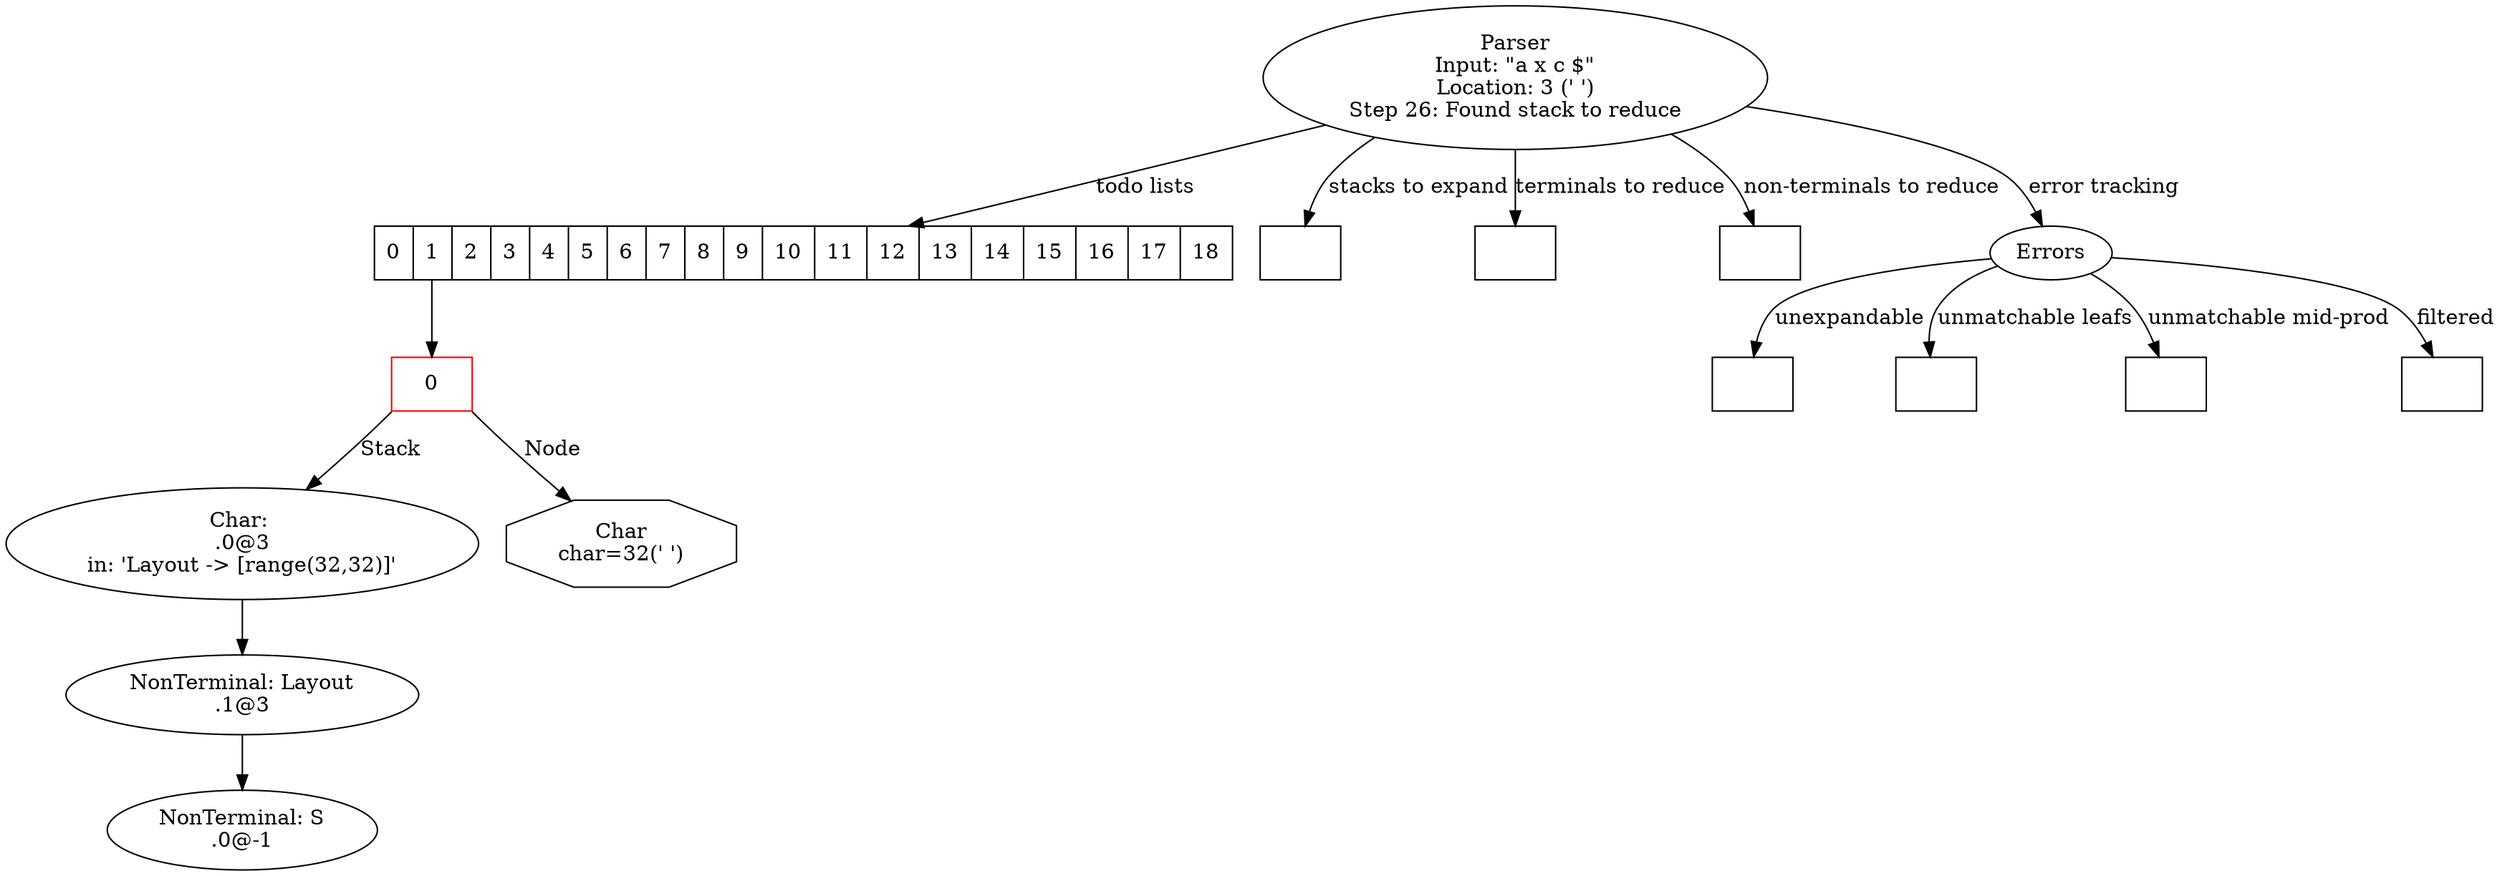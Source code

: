 digraph Parser {
"Parser"["label"="Parser\nInput: \"a x c $\"\nLocation: 3 (' ')\nStep 26: Found stack to reduce"];
"todo-1"["label"="<0> 0", "shape"="record", "color"="red"];
"92"["label"="Char: \n.0@3\nin: 'Layout -> [range(32,32)]'"];
"36"["label"="NonTerminal: Layout\n.1@3"];
"-1"["label"="NonTerminal: S\n.0@-1"];
"36" -> "-1";
"92" -> "36";
"todo-1":"0":sw -> "92"["label"="Stack"];
"858267892"["shape"="octagon", "label"="Char\nchar=32(' ')"];
"todo-1":"0":se -> "858267892"["label"="Node"];
"todoLists":"1" -> "todo-1";
"todoLists"["label"="<0> 0 | <1> 1 | <2> 2 | <3> 3 | <4> 4 | <5> 5 | <6> 6 | <7> 7 | <8> 8 | <9> 9 | <10> 10 | <11> 11 | <12> 12 | <13> 13 | <14> 14 | <15> 15 | <16> 16 | <17> 17 | <18> 18", "shape"="record"];
"Parser" -> "todoLists"["label"="todo lists"];
"stacksToExpand"["label"="", "shape"="record"];
"Parser" -> "stacksToExpand"["label"="stacks to expand"];
"terminalsToReduce"["label"="", "shape"="record"];
"Parser" -> "terminalsToReduce"["label"="terminals to reduce"];
"nonTerminalsToReduce"["label"="", "shape"="record"];
"Parser" -> "nonTerminalsToReduce"["label"="non-terminals to reduce"];
"unexpandableNodes"["label"="", "shape"="record"];
"unmatchableLeafNodes"["label"="", "shape"="record"];
"unmatchableMidProductionNodes"["shape"="record", "label"=""];
"filteredNodes"["label"="", "shape"="record"];
"error"["label"="Errors"];
"Parser" -> "error"["label"="error tracking"];
"error" -> "unexpandableNodes"["label"="unexpandable"];
"error" -> "unmatchableLeafNodes"["label"="unmatchable leafs"];
"error" -> "unmatchableMidProductionNodes"["label"="unmatchable mid-prod"];
"error" -> "filteredNodes"["label"="filtered"];
}

